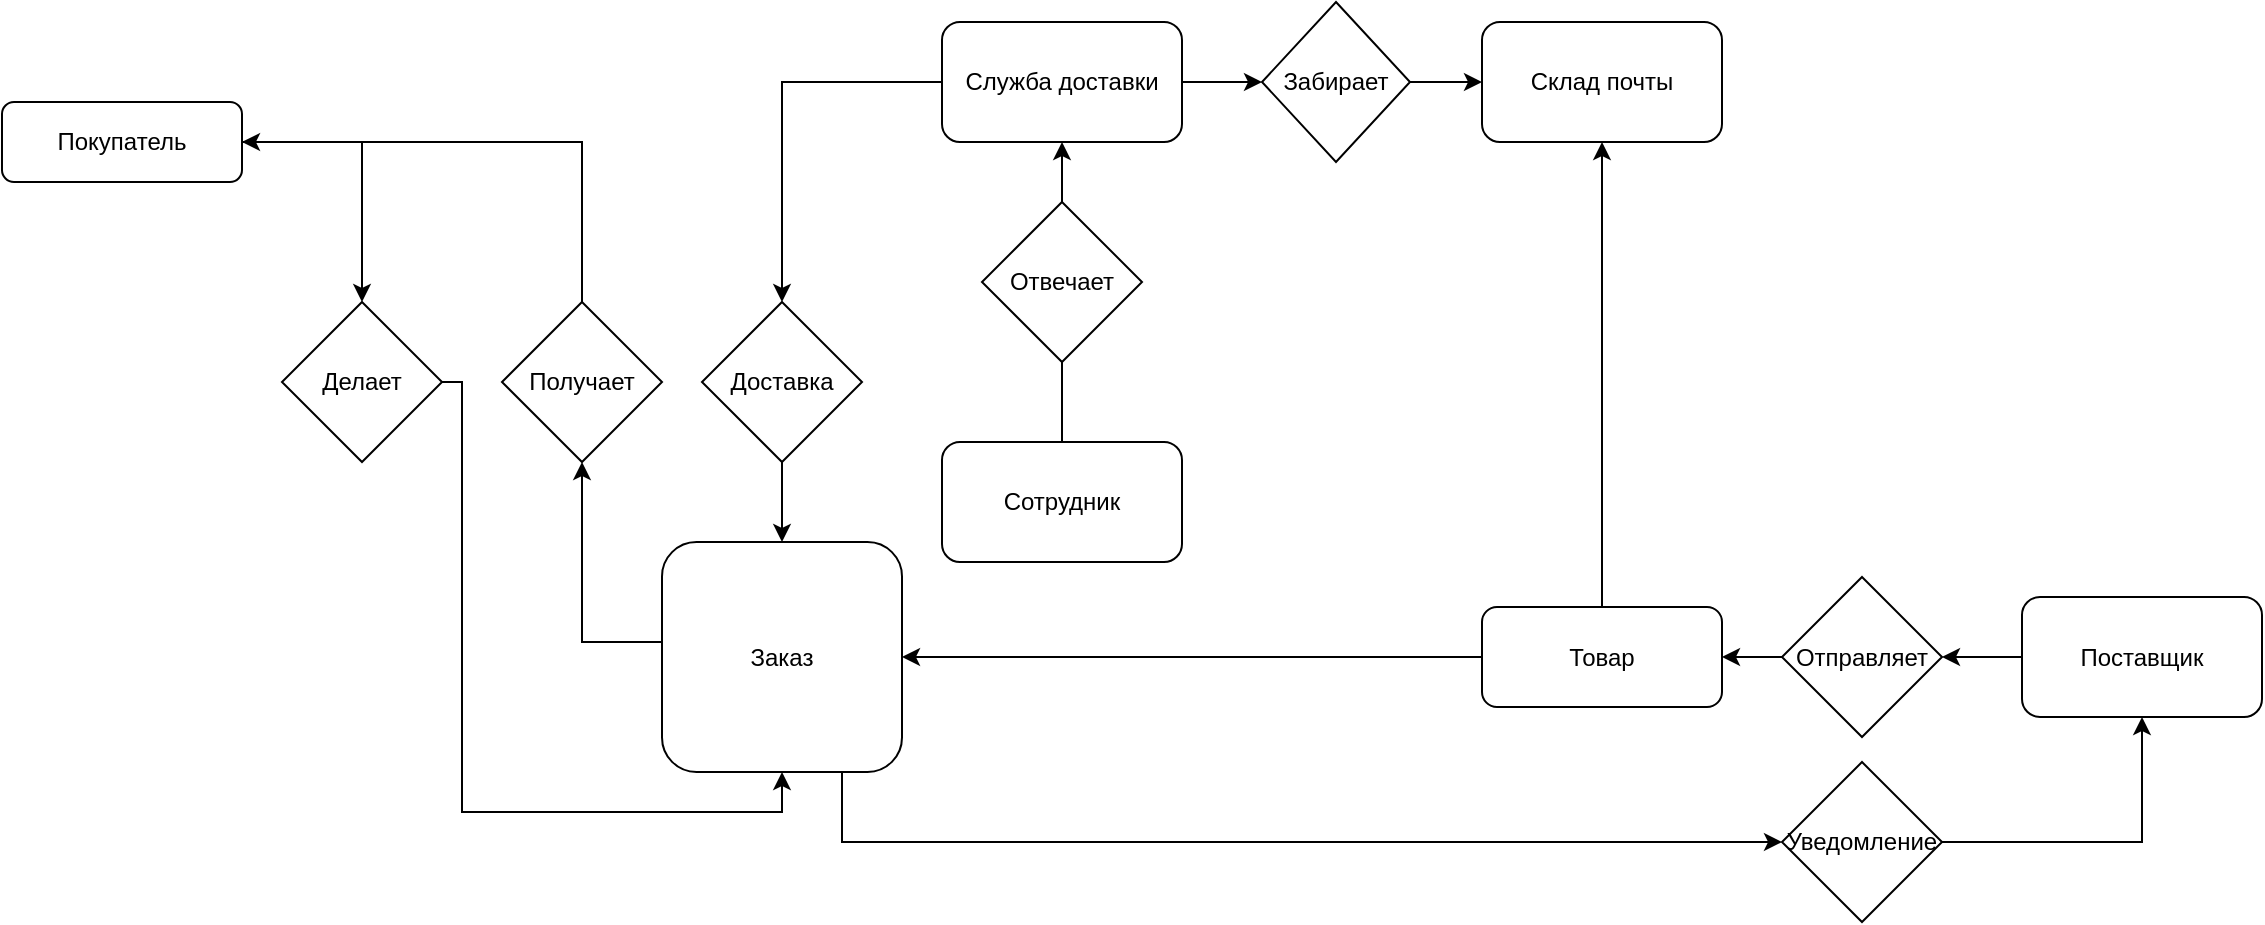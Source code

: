 <mxfile version="15.8.3" type="google"><diagram id="C5RBs43oDa-KdzZeNtuy" name="Page-1"><mxGraphModel dx="2009" dy="764" grid="1" gridSize="10" guides="1" tooltips="1" connect="1" arrows="1" fold="1" page="1" pageScale="1" pageWidth="827" pageHeight="1169" math="0" shadow="0"><root><mxCell id="WIyWlLk6GJQsqaUBKTNV-0"/><mxCell id="WIyWlLk6GJQsqaUBKTNV-1" parent="WIyWlLk6GJQsqaUBKTNV-0"/><mxCell id="8jC2HGsLw8PVa2jftfh3-23" style="edgeStyle=orthogonalEdgeStyle;rounded=0;orthogonalLoop=1;jettySize=auto;html=1;" edge="1" parent="WIyWlLk6GJQsqaUBKTNV-1" source="WIyWlLk6GJQsqaUBKTNV-3" target="8jC2HGsLw8PVa2jftfh3-22"><mxGeometry relative="1" as="geometry"/></mxCell><mxCell id="WIyWlLk6GJQsqaUBKTNV-3" value="Покупатель&lt;br&gt;" style="rounded=1;whiteSpace=wrap;html=1;fontSize=12;glass=0;strokeWidth=1;shadow=0;" parent="WIyWlLk6GJQsqaUBKTNV-1" vertex="1"><mxGeometry x="-90" y="60" width="120" height="40" as="geometry"/></mxCell><mxCell id="8jC2HGsLw8PVa2jftfh3-39" style="edgeStyle=orthogonalEdgeStyle;rounded=0;orthogonalLoop=1;jettySize=auto;html=1;entryX=0.5;entryY=1;entryDx=0;entryDy=0;exitX=0;exitY=0.435;exitDx=0;exitDy=0;exitPerimeter=0;" edge="1" parent="WIyWlLk6GJQsqaUBKTNV-1" source="1Hjf65Ik4EaJ4szwoGHS-0" target="8jC2HGsLw8PVa2jftfh3-14"><mxGeometry relative="1" as="geometry"/></mxCell><mxCell id="1Hjf65Ik4EaJ4szwoGHS-0" value="Заказ" style="rounded=1;whiteSpace=wrap;html=1;" parent="WIyWlLk6GJQsqaUBKTNV-1" vertex="1"><mxGeometry x="240" y="280" width="120" height="115" as="geometry"/></mxCell><mxCell id="8jC2HGsLw8PVa2jftfh3-17" style="edgeStyle=orthogonalEdgeStyle;rounded=0;orthogonalLoop=1;jettySize=auto;html=1;entryX=0.5;entryY=1;entryDx=0;entryDy=0;" edge="1" parent="WIyWlLk6GJQsqaUBKTNV-1" source="1Hjf65Ik4EaJ4szwoGHS-1" target="1Hjf65Ik4EaJ4szwoGHS-2"><mxGeometry relative="1" as="geometry"/></mxCell><mxCell id="8jC2HGsLw8PVa2jftfh3-37" style="edgeStyle=orthogonalEdgeStyle;rounded=0;orthogonalLoop=1;jettySize=auto;html=1;entryX=1;entryY=0.5;entryDx=0;entryDy=0;" edge="1" parent="WIyWlLk6GJQsqaUBKTNV-1" source="1Hjf65Ik4EaJ4szwoGHS-1" target="1Hjf65Ik4EaJ4szwoGHS-0"><mxGeometry relative="1" as="geometry"/></mxCell><mxCell id="1Hjf65Ik4EaJ4szwoGHS-1" value="Товар&lt;br&gt;" style="rounded=1;whiteSpace=wrap;html=1;" parent="WIyWlLk6GJQsqaUBKTNV-1" vertex="1"><mxGeometry x="650" y="312.5" width="120" height="50" as="geometry"/></mxCell><mxCell id="1Hjf65Ik4EaJ4szwoGHS-2" value="Склад почты" style="rounded=1;whiteSpace=wrap;html=1;" parent="WIyWlLk6GJQsqaUBKTNV-1" vertex="1"><mxGeometry x="650" y="20" width="120" height="60" as="geometry"/></mxCell><mxCell id="8jC2HGsLw8PVa2jftfh3-5" style="edgeStyle=orthogonalEdgeStyle;rounded=0;orthogonalLoop=1;jettySize=auto;html=1;exitX=1;exitY=0.5;exitDx=0;exitDy=0;entryX=0;entryY=0.5;entryDx=0;entryDy=0;" edge="1" parent="WIyWlLk6GJQsqaUBKTNV-1" source="1Hjf65Ik4EaJ4szwoGHS-10" target="1Hjf65Ik4EaJ4szwoGHS-28"><mxGeometry relative="1" as="geometry"/></mxCell><mxCell id="8jC2HGsLw8PVa2jftfh3-7" style="edgeStyle=orthogonalEdgeStyle;rounded=0;orthogonalLoop=1;jettySize=auto;html=1;entryX=0.5;entryY=0;entryDx=0;entryDy=0;" edge="1" parent="WIyWlLk6GJQsqaUBKTNV-1" source="1Hjf65Ik4EaJ4szwoGHS-10" target="8jC2HGsLw8PVa2jftfh3-10"><mxGeometry relative="1" as="geometry"><mxPoint x="310" y="150" as="targetPoint"/></mxGeometry></mxCell><mxCell id="1Hjf65Ik4EaJ4szwoGHS-10" value="Служба доставки&lt;br&gt;" style="rounded=1;whiteSpace=wrap;html=1;" parent="WIyWlLk6GJQsqaUBKTNV-1" vertex="1"><mxGeometry x="380" y="20" width="120" height="60" as="geometry"/></mxCell><mxCell id="8jC2HGsLw8PVa2jftfh3-0" style="edgeStyle=orthogonalEdgeStyle;rounded=0;orthogonalLoop=1;jettySize=auto;html=1;" edge="1" parent="WIyWlLk6GJQsqaUBKTNV-1" source="1Hjf65Ik4EaJ4szwoGHS-26" target="1Hjf65Ik4EaJ4szwoGHS-27"><mxGeometry relative="1" as="geometry"/></mxCell><mxCell id="1Hjf65Ik4EaJ4szwoGHS-26" value="Поставщик" style="rounded=1;whiteSpace=wrap;html=1;" parent="WIyWlLk6GJQsqaUBKTNV-1" vertex="1"><mxGeometry x="920" y="307.5" width="120" height="60" as="geometry"/></mxCell><mxCell id="8jC2HGsLw8PVa2jftfh3-1" style="edgeStyle=orthogonalEdgeStyle;rounded=0;orthogonalLoop=1;jettySize=auto;html=1;" edge="1" parent="WIyWlLk6GJQsqaUBKTNV-1" source="1Hjf65Ik4EaJ4szwoGHS-27" target="1Hjf65Ik4EaJ4szwoGHS-1"><mxGeometry relative="1" as="geometry"/></mxCell><mxCell id="1Hjf65Ik4EaJ4szwoGHS-27" value="Отправляет" style="rhombus;whiteSpace=wrap;html=1;" parent="WIyWlLk6GJQsqaUBKTNV-1" vertex="1"><mxGeometry x="800" y="297.5" width="80" height="80" as="geometry"/></mxCell><mxCell id="8jC2HGsLw8PVa2jftfh3-6" style="edgeStyle=orthogonalEdgeStyle;rounded=0;orthogonalLoop=1;jettySize=auto;html=1;exitX=1;exitY=0.5;exitDx=0;exitDy=0;" edge="1" parent="WIyWlLk6GJQsqaUBKTNV-1" source="1Hjf65Ik4EaJ4szwoGHS-28" target="1Hjf65Ik4EaJ4szwoGHS-2"><mxGeometry relative="1" as="geometry"/></mxCell><mxCell id="1Hjf65Ik4EaJ4szwoGHS-28" value="Забирает" style="rhombus;whiteSpace=wrap;html=1;" parent="WIyWlLk6GJQsqaUBKTNV-1" vertex="1"><mxGeometry x="540" y="10" width="74" height="80" as="geometry"/></mxCell><mxCell id="8jC2HGsLw8PVa2jftfh3-43" value="" style="edgeStyle=orthogonalEdgeStyle;rounded=0;orthogonalLoop=1;jettySize=auto;html=1;startArrow=none;" edge="1" parent="WIyWlLk6GJQsqaUBKTNV-1" source="8jC2HGsLw8PVa2jftfh3-44" target="1Hjf65Ik4EaJ4szwoGHS-10"><mxGeometry relative="1" as="geometry"/></mxCell><mxCell id="8jC2HGsLw8PVa2jftfh3-8" value="Сотрудник" style="rounded=1;whiteSpace=wrap;html=1;" vertex="1" parent="WIyWlLk6GJQsqaUBKTNV-1"><mxGeometry x="380" y="230" width="120" height="60" as="geometry"/></mxCell><mxCell id="8jC2HGsLw8PVa2jftfh3-40" style="edgeStyle=orthogonalEdgeStyle;rounded=0;orthogonalLoop=1;jettySize=auto;html=1;entryX=0.5;entryY=0;entryDx=0;entryDy=0;" edge="1" parent="WIyWlLk6GJQsqaUBKTNV-1" source="8jC2HGsLw8PVa2jftfh3-10" target="1Hjf65Ik4EaJ4szwoGHS-0"><mxGeometry relative="1" as="geometry"/></mxCell><mxCell id="8jC2HGsLw8PVa2jftfh3-10" value="Доставка" style="rhombus;whiteSpace=wrap;html=1;" vertex="1" parent="WIyWlLk6GJQsqaUBKTNV-1"><mxGeometry x="260" y="160" width="80" height="80" as="geometry"/></mxCell><mxCell id="8jC2HGsLw8PVa2jftfh3-33" style="edgeStyle=orthogonalEdgeStyle;rounded=0;orthogonalLoop=1;jettySize=auto;html=1;entryX=0;entryY=0.5;entryDx=0;entryDy=0;exitX=0.75;exitY=1;exitDx=0;exitDy=0;" edge="1" parent="WIyWlLk6GJQsqaUBKTNV-1" source="1Hjf65Ik4EaJ4szwoGHS-0" target="8jC2HGsLw8PVa2jftfh3-26"><mxGeometry relative="1" as="geometry"><mxPoint x="680" y="407.5" as="sourcePoint"/><Array as="points"><mxPoint x="330" y="430"/></Array></mxGeometry></mxCell><mxCell id="8jC2HGsLw8PVa2jftfh3-30" style="edgeStyle=orthogonalEdgeStyle;rounded=0;orthogonalLoop=1;jettySize=auto;html=1;entryX=1;entryY=0.5;entryDx=0;entryDy=0;exitX=0.5;exitY=0;exitDx=0;exitDy=0;" edge="1" parent="WIyWlLk6GJQsqaUBKTNV-1" source="8jC2HGsLw8PVa2jftfh3-14" target="WIyWlLk6GJQsqaUBKTNV-3"><mxGeometry relative="1" as="geometry"><mxPoint x="200" y="70" as="targetPoint"/><Array as="points"><mxPoint x="200" y="80"/></Array></mxGeometry></mxCell><mxCell id="8jC2HGsLw8PVa2jftfh3-14" value="Получает" style="rhombus;whiteSpace=wrap;html=1;" vertex="1" parent="WIyWlLk6GJQsqaUBKTNV-1"><mxGeometry x="160" y="160" width="80" height="80" as="geometry"/></mxCell><mxCell id="8jC2HGsLw8PVa2jftfh3-24" style="edgeStyle=orthogonalEdgeStyle;rounded=0;orthogonalLoop=1;jettySize=auto;html=1;entryX=0.5;entryY=1;entryDx=0;entryDy=0;" edge="1" parent="WIyWlLk6GJQsqaUBKTNV-1" source="8jC2HGsLw8PVa2jftfh3-22" target="1Hjf65Ik4EaJ4szwoGHS-0"><mxGeometry relative="1" as="geometry"><Array as="points"><mxPoint x="140" y="200"/><mxPoint x="140" y="415"/><mxPoint x="300" y="415"/></Array></mxGeometry></mxCell><mxCell id="8jC2HGsLw8PVa2jftfh3-22" value="Делает&lt;br&gt;" style="rhombus;whiteSpace=wrap;html=1;" vertex="1" parent="WIyWlLk6GJQsqaUBKTNV-1"><mxGeometry x="50" y="160" width="80" height="80" as="geometry"/></mxCell><mxCell id="8jC2HGsLw8PVa2jftfh3-34" style="edgeStyle=orthogonalEdgeStyle;rounded=0;orthogonalLoop=1;jettySize=auto;html=1;entryX=0.5;entryY=1;entryDx=0;entryDy=0;exitX=1;exitY=0.5;exitDx=0;exitDy=0;exitPerimeter=0;" edge="1" parent="WIyWlLk6GJQsqaUBKTNV-1" source="8jC2HGsLw8PVa2jftfh3-26" target="1Hjf65Ik4EaJ4szwoGHS-26"><mxGeometry relative="1" as="geometry"><mxPoint x="990" y="407.5" as="targetPoint"/></mxGeometry></mxCell><mxCell id="8jC2HGsLw8PVa2jftfh3-26" value="Уведомление" style="rhombus;whiteSpace=wrap;html=1;" vertex="1" parent="WIyWlLk6GJQsqaUBKTNV-1"><mxGeometry x="800" y="390" width="80" height="80" as="geometry"/></mxCell><mxCell id="8jC2HGsLw8PVa2jftfh3-44" value="Отвечает" style="rhombus;whiteSpace=wrap;html=1;" vertex="1" parent="WIyWlLk6GJQsqaUBKTNV-1"><mxGeometry x="400" y="110" width="80" height="80" as="geometry"/></mxCell><mxCell id="8jC2HGsLw8PVa2jftfh3-45" value="" style="edgeStyle=orthogonalEdgeStyle;rounded=0;orthogonalLoop=1;jettySize=auto;html=1;endArrow=none;" edge="1" parent="WIyWlLk6GJQsqaUBKTNV-1" source="8jC2HGsLw8PVa2jftfh3-8" target="8jC2HGsLw8PVa2jftfh3-44"><mxGeometry relative="1" as="geometry"><mxPoint x="440" y="230" as="sourcePoint"/><mxPoint x="440" y="80" as="targetPoint"/></mxGeometry></mxCell></root></mxGraphModel></diagram></mxfile>
